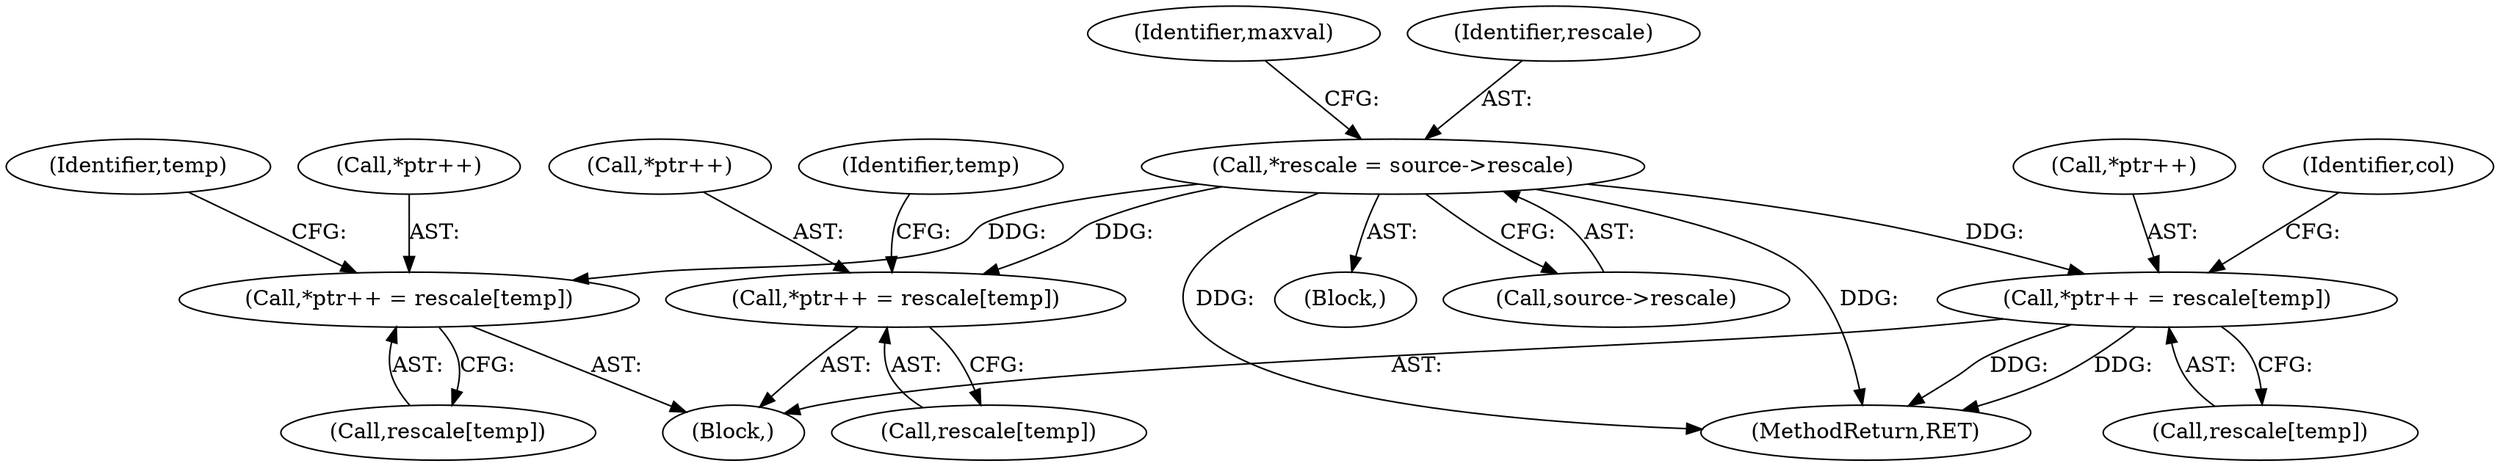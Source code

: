digraph "0_libjpeg-turbo_9c78a04df4e44ef6487eee99c4258397f4fdca55_2@pointer" {
"1000114" [label="(Call,*rescale = source->rescale)"];
"1000191" [label="(Call,*ptr++ = rescale[temp])"];
"1000219" [label="(Call,*ptr++ = rescale[temp])"];
"1000247" [label="(Call,*ptr++ = rescale[temp])"];
"1000116" [label="(Call,source->rescale)"];
"1000219" [label="(Call,*ptr++ = rescale[temp])"];
"1000220" [label="(Call,*ptr++)"];
"1000168" [label="(Block,)"];
"1000192" [label="(Call,*ptr++)"];
"1000251" [label="(Call,rescale[temp])"];
"1000248" [label="(Call,*ptr++)"];
"1000104" [label="(Block,)"];
"1000122" [label="(Identifier,maxval)"];
"1000115" [label="(Identifier,rescale)"];
"1000256" [label="(MethodReturn,RET)"];
"1000195" [label="(Call,rescale[temp])"];
"1000223" [label="(Call,rescale[temp])"];
"1000114" [label="(Call,*rescale = source->rescale)"];
"1000167" [label="(Identifier,col)"];
"1000199" [label="(Identifier,temp)"];
"1000227" [label="(Identifier,temp)"];
"1000247" [label="(Call,*ptr++ = rescale[temp])"];
"1000191" [label="(Call,*ptr++ = rescale[temp])"];
"1000114" -> "1000104"  [label="AST: "];
"1000114" -> "1000116"  [label="CFG: "];
"1000115" -> "1000114"  [label="AST: "];
"1000116" -> "1000114"  [label="AST: "];
"1000122" -> "1000114"  [label="CFG: "];
"1000114" -> "1000256"  [label="DDG: "];
"1000114" -> "1000256"  [label="DDG: "];
"1000114" -> "1000191"  [label="DDG: "];
"1000114" -> "1000219"  [label="DDG: "];
"1000114" -> "1000247"  [label="DDG: "];
"1000191" -> "1000168"  [label="AST: "];
"1000191" -> "1000195"  [label="CFG: "];
"1000192" -> "1000191"  [label="AST: "];
"1000195" -> "1000191"  [label="AST: "];
"1000199" -> "1000191"  [label="CFG: "];
"1000219" -> "1000168"  [label="AST: "];
"1000219" -> "1000223"  [label="CFG: "];
"1000220" -> "1000219"  [label="AST: "];
"1000223" -> "1000219"  [label="AST: "];
"1000227" -> "1000219"  [label="CFG: "];
"1000247" -> "1000168"  [label="AST: "];
"1000247" -> "1000251"  [label="CFG: "];
"1000248" -> "1000247"  [label="AST: "];
"1000251" -> "1000247"  [label="AST: "];
"1000167" -> "1000247"  [label="CFG: "];
"1000247" -> "1000256"  [label="DDG: "];
"1000247" -> "1000256"  [label="DDG: "];
}
